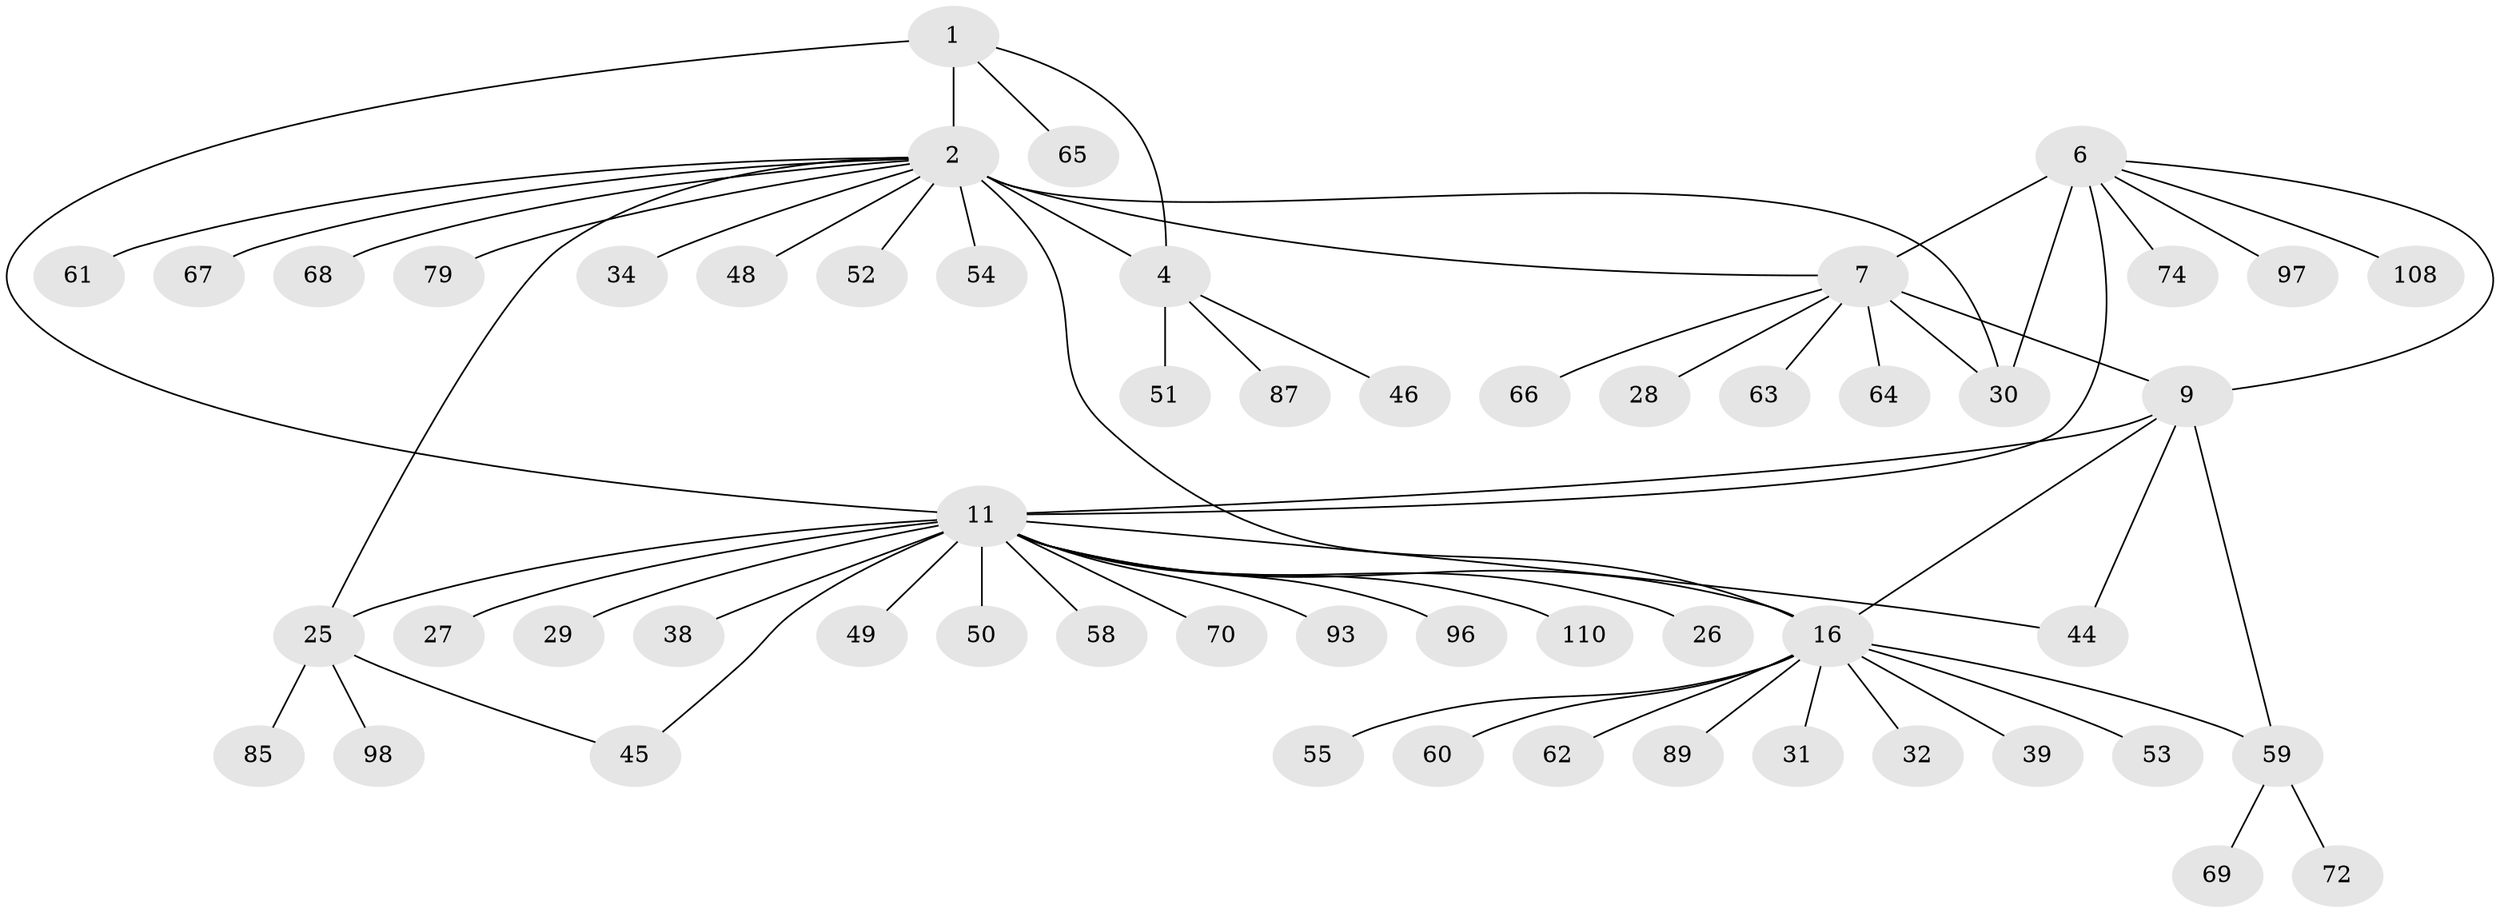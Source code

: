 // original degree distribution, {6: 0.03636363636363636, 8: 0.045454545454545456, 7: 0.03636363636363636, 12: 0.00909090909090909, 5: 0.03636363636363636, 13: 0.00909090909090909, 9: 0.02727272727272727, 10: 0.02727272727272727, 1: 0.5818181818181818, 2: 0.13636363636363635, 4: 0.01818181818181818, 3: 0.03636363636363636}
// Generated by graph-tools (version 1.1) at 2025/15/03/09/25 04:15:44]
// undirected, 55 vertices, 66 edges
graph export_dot {
graph [start="1"]
  node [color=gray90,style=filled];
  1;
  2 [super="+3+5+33"];
  4;
  6 [super="+10+41+47"];
  7 [super="+8+43"];
  9;
  11 [super="+12+13"];
  16 [super="+19+90+18+17"];
  25;
  26;
  27;
  28 [super="+94"];
  29 [super="+83"];
  30 [super="+77+81"];
  31;
  32;
  34;
  38;
  39;
  44 [super="+104"];
  45;
  46;
  48;
  49 [super="+101"];
  50;
  51;
  52;
  53;
  54;
  55;
  58;
  59;
  60;
  61;
  62;
  63;
  64;
  65;
  66;
  67 [super="+76"];
  68;
  69;
  70;
  72;
  74;
  79;
  85;
  87;
  89;
  93;
  96;
  97;
  98 [super="+105"];
  108;
  110;
  1 -- 2 [weight=3];
  1 -- 4;
  1 -- 65;
  1 -- 11;
  2 -- 4 [weight=3];
  2 -- 67;
  2 -- 68;
  2 -- 79;
  2 -- 54;
  2 -- 16 [weight=2];
  2 -- 34;
  2 -- 7 [weight=2];
  2 -- 52;
  2 -- 25;
  2 -- 30;
  2 -- 48;
  2 -- 61;
  4 -- 46;
  4 -- 51;
  4 -- 87;
  6 -- 7 [weight=4];
  6 -- 9 [weight=2];
  6 -- 30;
  6 -- 97;
  6 -- 74;
  6 -- 108;
  6 -- 11;
  7 -- 9 [weight=2];
  7 -- 64;
  7 -- 66;
  7 -- 28;
  7 -- 30;
  7 -- 63;
  9 -- 16;
  9 -- 44;
  9 -- 59;
  9 -- 11;
  11 -- 27;
  11 -- 58;
  11 -- 70;
  11 -- 16 [weight=3];
  11 -- 25 [weight=5];
  11 -- 26;
  11 -- 29;
  11 -- 93;
  11 -- 96;
  11 -- 38;
  11 -- 44;
  11 -- 45;
  11 -- 110;
  11 -- 49;
  11 -- 50;
  16 -- 55;
  16 -- 39;
  16 -- 59;
  16 -- 62;
  16 -- 31;
  16 -- 89;
  16 -- 60;
  16 -- 32;
  16 -- 53;
  25 -- 45;
  25 -- 85;
  25 -- 98;
  59 -- 69;
  59 -- 72;
}
